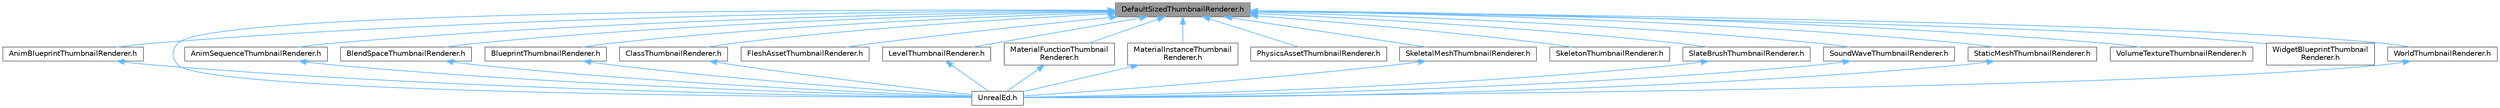 digraph "DefaultSizedThumbnailRenderer.h"
{
 // INTERACTIVE_SVG=YES
 // LATEX_PDF_SIZE
  bgcolor="transparent";
  edge [fontname=Helvetica,fontsize=10,labelfontname=Helvetica,labelfontsize=10];
  node [fontname=Helvetica,fontsize=10,shape=box,height=0.2,width=0.4];
  Node1 [id="Node000001",label="DefaultSizedThumbnailRenderer.h",height=0.2,width=0.4,color="gray40", fillcolor="grey60", style="filled", fontcolor="black",tooltip=" "];
  Node1 -> Node2 [id="edge1_Node000001_Node000002",dir="back",color="steelblue1",style="solid",tooltip=" "];
  Node2 [id="Node000002",label="AnimBlueprintThumbnailRenderer.h",height=0.2,width=0.4,color="grey40", fillcolor="white", style="filled",URL="$d6/d63/AnimBlueprintThumbnailRenderer_8h.html",tooltip=" "];
  Node2 -> Node3 [id="edge2_Node000002_Node000003",dir="back",color="steelblue1",style="solid",tooltip=" "];
  Node3 [id="Node000003",label="UnrealEd.h",height=0.2,width=0.4,color="grey40", fillcolor="white", style="filled",URL="$d2/d5f/UnrealEd_8h.html",tooltip=" "];
  Node1 -> Node4 [id="edge3_Node000001_Node000004",dir="back",color="steelblue1",style="solid",tooltip=" "];
  Node4 [id="Node000004",label="AnimSequenceThumbnailRenderer.h",height=0.2,width=0.4,color="grey40", fillcolor="white", style="filled",URL="$d3/d00/AnimSequenceThumbnailRenderer_8h.html",tooltip=" "];
  Node4 -> Node3 [id="edge4_Node000004_Node000003",dir="back",color="steelblue1",style="solid",tooltip=" "];
  Node1 -> Node5 [id="edge5_Node000001_Node000005",dir="back",color="steelblue1",style="solid",tooltip=" "];
  Node5 [id="Node000005",label="BlendSpaceThumbnailRenderer.h",height=0.2,width=0.4,color="grey40", fillcolor="white", style="filled",URL="$d6/de4/BlendSpaceThumbnailRenderer_8h.html",tooltip=" "];
  Node5 -> Node3 [id="edge6_Node000005_Node000003",dir="back",color="steelblue1",style="solid",tooltip=" "];
  Node1 -> Node6 [id="edge7_Node000001_Node000006",dir="back",color="steelblue1",style="solid",tooltip=" "];
  Node6 [id="Node000006",label="BlueprintThumbnailRenderer.h",height=0.2,width=0.4,color="grey40", fillcolor="white", style="filled",URL="$d4/dd4/BlueprintThumbnailRenderer_8h.html",tooltip=" "];
  Node6 -> Node3 [id="edge8_Node000006_Node000003",dir="back",color="steelblue1",style="solid",tooltip=" "];
  Node1 -> Node7 [id="edge9_Node000001_Node000007",dir="back",color="steelblue1",style="solid",tooltip=" "];
  Node7 [id="Node000007",label="ClassThumbnailRenderer.h",height=0.2,width=0.4,color="grey40", fillcolor="white", style="filled",URL="$df/d86/ClassThumbnailRenderer_8h.html",tooltip=" "];
  Node7 -> Node3 [id="edge10_Node000007_Node000003",dir="back",color="steelblue1",style="solid",tooltip=" "];
  Node1 -> Node8 [id="edge11_Node000001_Node000008",dir="back",color="steelblue1",style="solid",tooltip=" "];
  Node8 [id="Node000008",label="FleshAssetThumbnailRenderer.h",height=0.2,width=0.4,color="grey40", fillcolor="white", style="filled",URL="$dd/db1/FleshAssetThumbnailRenderer_8h.html",tooltip=" "];
  Node1 -> Node9 [id="edge12_Node000001_Node000009",dir="back",color="steelblue1",style="solid",tooltip=" "];
  Node9 [id="Node000009",label="LevelThumbnailRenderer.h",height=0.2,width=0.4,color="grey40", fillcolor="white", style="filled",URL="$dc/dc3/LevelThumbnailRenderer_8h.html",tooltip=" "];
  Node9 -> Node3 [id="edge13_Node000009_Node000003",dir="back",color="steelblue1",style="solid",tooltip=" "];
  Node1 -> Node10 [id="edge14_Node000001_Node000010",dir="back",color="steelblue1",style="solid",tooltip=" "];
  Node10 [id="Node000010",label="MaterialFunctionThumbnail\lRenderer.h",height=0.2,width=0.4,color="grey40", fillcolor="white", style="filled",URL="$da/de5/MaterialFunctionThumbnailRenderer_8h.html",tooltip=" "];
  Node10 -> Node3 [id="edge15_Node000010_Node000003",dir="back",color="steelblue1",style="solid",tooltip=" "];
  Node1 -> Node11 [id="edge16_Node000001_Node000011",dir="back",color="steelblue1",style="solid",tooltip=" "];
  Node11 [id="Node000011",label="MaterialInstanceThumbnail\lRenderer.h",height=0.2,width=0.4,color="grey40", fillcolor="white", style="filled",URL="$d7/d04/MaterialInstanceThumbnailRenderer_8h.html",tooltip=" "];
  Node11 -> Node3 [id="edge17_Node000011_Node000003",dir="back",color="steelblue1",style="solid",tooltip=" "];
  Node1 -> Node12 [id="edge18_Node000001_Node000012",dir="back",color="steelblue1",style="solid",tooltip=" "];
  Node12 [id="Node000012",label="PhysicsAssetThumbnailRenderer.h",height=0.2,width=0.4,color="grey40", fillcolor="white", style="filled",URL="$d2/da7/PhysicsAssetThumbnailRenderer_8h.html",tooltip=" "];
  Node1 -> Node13 [id="edge19_Node000001_Node000013",dir="back",color="steelblue1",style="solid",tooltip=" "];
  Node13 [id="Node000013",label="SkeletalMeshThumbnailRenderer.h",height=0.2,width=0.4,color="grey40", fillcolor="white", style="filled",URL="$da/d00/SkeletalMeshThumbnailRenderer_8h.html",tooltip=" "];
  Node13 -> Node3 [id="edge20_Node000013_Node000003",dir="back",color="steelblue1",style="solid",tooltip=" "];
  Node1 -> Node14 [id="edge21_Node000001_Node000014",dir="back",color="steelblue1",style="solid",tooltip=" "];
  Node14 [id="Node000014",label="SkeletonThumbnailRenderer.h",height=0.2,width=0.4,color="grey40", fillcolor="white", style="filled",URL="$d1/dde/SkeletonThumbnailRenderer_8h.html",tooltip=" "];
  Node1 -> Node15 [id="edge22_Node000001_Node000015",dir="back",color="steelblue1",style="solid",tooltip=" "];
  Node15 [id="Node000015",label="SlateBrushThumbnailRenderer.h",height=0.2,width=0.4,color="grey40", fillcolor="white", style="filled",URL="$d1/d08/SlateBrushThumbnailRenderer_8h.html",tooltip=" "];
  Node15 -> Node3 [id="edge23_Node000015_Node000003",dir="back",color="steelblue1",style="solid",tooltip=" "];
  Node1 -> Node16 [id="edge24_Node000001_Node000016",dir="back",color="steelblue1",style="solid",tooltip=" "];
  Node16 [id="Node000016",label="SoundWaveThumbnailRenderer.h",height=0.2,width=0.4,color="grey40", fillcolor="white", style="filled",URL="$dd/d61/SoundWaveThumbnailRenderer_8h.html",tooltip=" "];
  Node16 -> Node3 [id="edge25_Node000016_Node000003",dir="back",color="steelblue1",style="solid",tooltip=" "];
  Node1 -> Node17 [id="edge26_Node000001_Node000017",dir="back",color="steelblue1",style="solid",tooltip=" "];
  Node17 [id="Node000017",label="StaticMeshThumbnailRenderer.h",height=0.2,width=0.4,color="grey40", fillcolor="white", style="filled",URL="$dc/d8e/StaticMeshThumbnailRenderer_8h.html",tooltip=" "];
  Node17 -> Node3 [id="edge27_Node000017_Node000003",dir="back",color="steelblue1",style="solid",tooltip=" "];
  Node1 -> Node3 [id="edge28_Node000001_Node000003",dir="back",color="steelblue1",style="solid",tooltip=" "];
  Node1 -> Node18 [id="edge29_Node000001_Node000018",dir="back",color="steelblue1",style="solid",tooltip=" "];
  Node18 [id="Node000018",label="VolumeTextureThumbnailRenderer.h",height=0.2,width=0.4,color="grey40", fillcolor="white", style="filled",URL="$df/df9/VolumeTextureThumbnailRenderer_8h.html",tooltip=" "];
  Node1 -> Node19 [id="edge30_Node000001_Node000019",dir="back",color="steelblue1",style="solid",tooltip=" "];
  Node19 [id="Node000019",label="WidgetBlueprintThumbnail\lRenderer.h",height=0.2,width=0.4,color="grey40", fillcolor="white", style="filled",URL="$d9/d2d/WidgetBlueprintThumbnailRenderer_8h.html",tooltip=" "];
  Node1 -> Node20 [id="edge31_Node000001_Node000020",dir="back",color="steelblue1",style="solid",tooltip=" "];
  Node20 [id="Node000020",label="WorldThumbnailRenderer.h",height=0.2,width=0.4,color="grey40", fillcolor="white", style="filled",URL="$d8/d88/WorldThumbnailRenderer_8h.html",tooltip=" "];
  Node20 -> Node3 [id="edge32_Node000020_Node000003",dir="back",color="steelblue1",style="solid",tooltip=" "];
}
